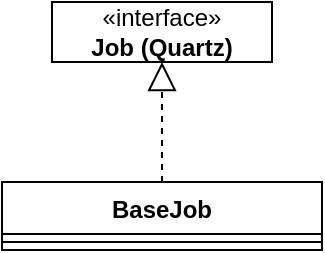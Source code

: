 <mxfile version="23.1.4" type="github">
  <diagram name="Page-1" id="1FxUNLM0ZQBhtjaMvIoO">
    <mxGraphModel dx="1242" dy="748" grid="1" gridSize="10" guides="1" tooltips="1" connect="1" arrows="1" fold="1" page="1" pageScale="1" pageWidth="827" pageHeight="1169" math="0" shadow="0">
      <root>
        <mxCell id="0" />
        <mxCell id="1" parent="0" />
        <mxCell id="y6QrF3_BXdk66LzoavTm-5" value="«interface»&lt;br&gt;&lt;b&gt;Job (Quartz)&lt;/b&gt;" style="html=1;whiteSpace=wrap;" vertex="1" parent="1">
          <mxGeometry x="90" y="230" width="110" height="30" as="geometry" />
        </mxCell>
        <mxCell id="y6QrF3_BXdk66LzoavTm-6" value="" style="endArrow=block;dashed=1;endFill=0;endSize=12;html=1;rounded=0;entryX=0.5;entryY=1;entryDx=0;entryDy=0;" edge="1" parent="1" target="y6QrF3_BXdk66LzoavTm-5">
          <mxGeometry width="160" relative="1" as="geometry">
            <mxPoint x="145" y="320" as="sourcePoint" />
            <mxPoint x="240" y="320" as="targetPoint" />
          </mxGeometry>
        </mxCell>
        <mxCell id="y6QrF3_BXdk66LzoavTm-7" value="BaseJob" style="swimlane;fontStyle=1;align=center;verticalAlign=top;childLayout=stackLayout;horizontal=1;startSize=26;horizontalStack=0;resizeParent=1;resizeParentMax=0;resizeLast=0;collapsible=1;marginBottom=0;whiteSpace=wrap;html=1;" vertex="1" parent="1">
          <mxGeometry x="65" y="320" width="160" height="34" as="geometry">
            <mxRectangle x="65" y="320" width="90" height="30" as="alternateBounds" />
          </mxGeometry>
        </mxCell>
        <mxCell id="y6QrF3_BXdk66LzoavTm-9" value="" style="line;strokeWidth=1;fillColor=none;align=left;verticalAlign=middle;spacingTop=-1;spacingLeft=3;spacingRight=3;rotatable=0;labelPosition=right;points=[];portConstraint=eastwest;strokeColor=inherit;" vertex="1" parent="y6QrF3_BXdk66LzoavTm-7">
          <mxGeometry y="26" width="160" height="8" as="geometry" />
        </mxCell>
      </root>
    </mxGraphModel>
  </diagram>
</mxfile>
